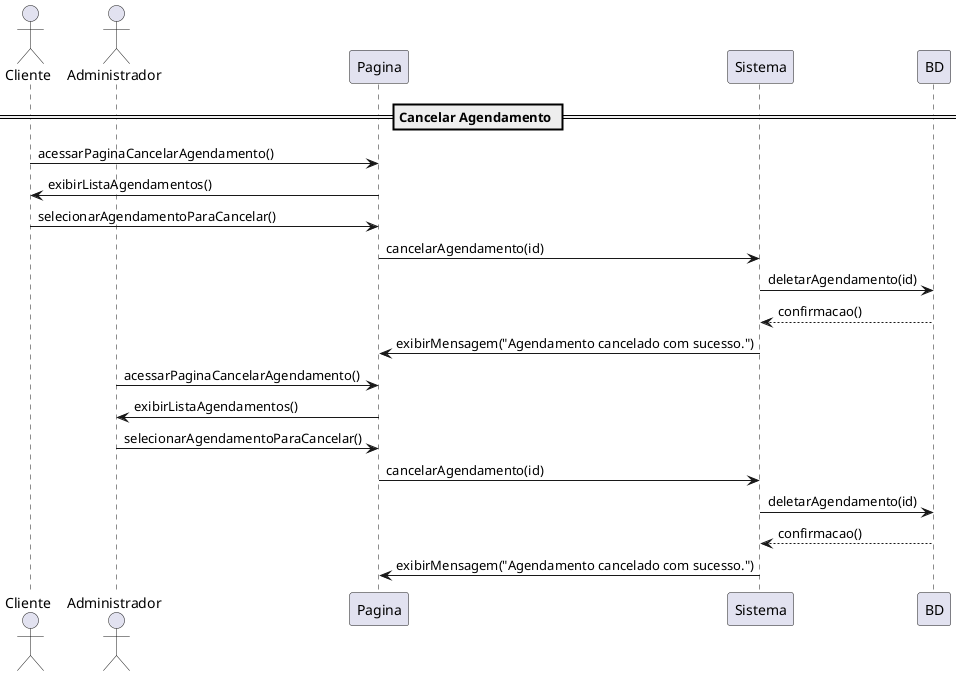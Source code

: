 @startuml



' =============== Atores =================
actor Cliente
actor Administrador

' ========== 6. Cancelar Agendamento ==========
== Cancelar Agendamento ==
Cliente -> Pagina : acessarPaginaCancelarAgendamento()
Pagina -> Cliente : exibirListaAgendamentos()
Cliente -> Pagina : selecionarAgendamentoParaCancelar()
Pagina -> Sistema : cancelarAgendamento(id)
Sistema -> BD : deletarAgendamento(id)
BD --> Sistema : confirmacao()
Sistema -> Pagina : exibirMensagem("Agendamento cancelado com sucesso.")

Administrador -> Pagina : acessarPaginaCancelarAgendamento()
Pagina -> Administrador : exibirListaAgendamentos()
Administrador -> Pagina : selecionarAgendamentoParaCancelar()
Pagina -> Sistema : cancelarAgendamento(id)
Sistema -> BD : deletarAgendamento(id)
BD --> Sistema : confirmacao()
Sistema -> Pagina : exibirMensagem("Agendamento cancelado com sucesso.")

@enduml